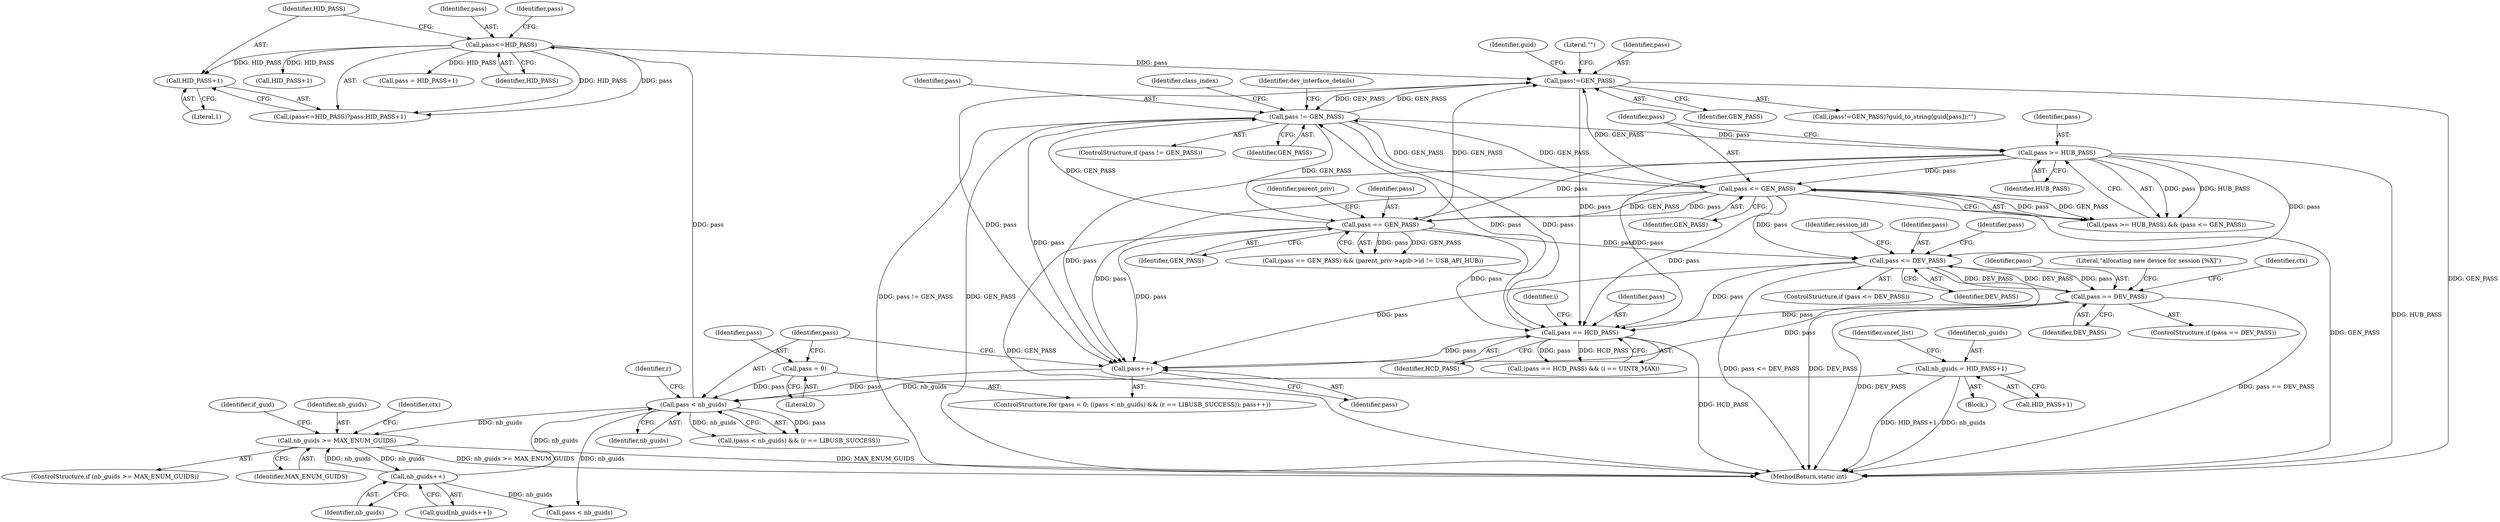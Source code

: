 digraph "1_Chrome_ac149a8d4371c0e01e0934fdd57b09e86f96b5b9_29@del" {
"1000249" [label="(Call,HID_PASS+1)"];
"1000245" [label="(Call,pass<=HID_PASS)"];
"1000228" [label="(Call,pass < nb_guids)"];
"1000224" [label="(Call,pass = 0)"];
"1000234" [label="(Call,pass++)"];
"1000677" [label="(Call,pass <= DEV_PASS)"];
"1000663" [label="(Call,pass == GEN_PASS)"];
"1000421" [label="(Call,pass >= HUB_PASS)"];
"1000305" [label="(Call,pass != GEN_PASS)"];
"1000292" [label="(Call,pass == HCD_PASS)"];
"1000696" [label="(Call,pass == DEV_PASS)"];
"1000253" [label="(Call,pass!=GEN_PASS)"];
"1000424" [label="(Call,pass <= GEN_PASS)"];
"1000545" [label="(Call,nb_guids++)"];
"1000522" [label="(Call,nb_guids >= MAX_ENUM_GUIDS)"];
"1000203" [label="(Call,nb_guids = HID_PASS+1)"];
"1000232" [label="(Identifier,r)"];
"1000521" [label="(ControlStructure,if (nb_guids >= MAX_ENUM_GUIDS))"];
"1000292" [label="(Call,pass == HCD_PASS)"];
"1000425" [label="(Identifier,pass)"];
"1000203" [label="(Call,nb_guids = HID_PASS+1)"];
"1001072" [label="(Call,HID_PASS+1)"];
"1000677" [label="(Call,pass <= DEV_PASS)"];
"1000253" [label="(Call,pass!=GEN_PASS)"];
"1000304" [label="(ControlStructure,if (pass != GEN_PASS))"];
"1000250" [label="(Identifier,HID_PASS)"];
"1000209" [label="(Identifier,unref_list)"];
"1000226" [label="(Literal,0)"];
"1000669" [label="(Identifier,parent_priv)"];
"1000235" [label="(Identifier,pass)"];
"1000260" [label="(Literal,\"\")"];
"1000293" [label="(Identifier,pass)"];
"1000246" [label="(Identifier,pass)"];
"1000229" [label="(Identifier,pass)"];
"1000227" [label="(Call,(pass < nb_guids) && (r == LIBUSB_SUCCESS))"];
"1000664" [label="(Identifier,pass)"];
"1000697" [label="(Identifier,pass)"];
"1001070" [label="(Call,pass = HID_PASS+1)"];
"1000663" [label="(Call,pass == GEN_PASS)"];
"1000296" [label="(Identifier,i)"];
"1001103" [label="(MethodReturn,static int)"];
"1000249" [label="(Call,HID_PASS+1)"];
"1000248" [label="(Identifier,pass)"];
"1000423" [label="(Identifier,HUB_PASS)"];
"1000426" [label="(Identifier,GEN_PASS)"];
"1000107" [label="(Block,)"];
"1000234" [label="(Call,pass++)"];
"1000545" [label="(Call,nb_guids++)"];
"1000676" [label="(ControlStructure,if (pass <= DEV_PASS))"];
"1000254" [label="(Identifier,pass)"];
"1000682" [label="(Identifier,session_id)"];
"1000230" [label="(Identifier,nb_guids)"];
"1000523" [label="(Identifier,nb_guids)"];
"1000255" [label="(Identifier,GEN_PASS)"];
"1000665" [label="(Identifier,GEN_PASS)"];
"1000422" [label="(Identifier,pass)"];
"1000205" [label="(Call,HID_PASS+1)"];
"1000247" [label="(Identifier,HID_PASS)"];
"1000291" [label="(Call,(pass == HCD_PASS) && (i == UINT8_MAX))"];
"1000546" [label="(Identifier,nb_guids)"];
"1000524" [label="(Identifier,MAX_ENUM_GUIDS)"];
"1000223" [label="(ControlStructure,for (pass = 0; ((pass < nb_guids) && (r == LIBUSB_SUCCESS)); pass++))"];
"1000351" [label="(Identifier,class_index)"];
"1000310" [label="(Identifier,dev_interface_details)"];
"1000695" [label="(ControlStructure,if (pass == DEV_PASS))"];
"1000225" [label="(Identifier,pass)"];
"1000522" [label="(Call,nb_guids >= MAX_ENUM_GUIDS)"];
"1000696" [label="(Call,pass == DEV_PASS)"];
"1000305" [label="(Call,pass != GEN_PASS)"];
"1000678" [label="(Identifier,pass)"];
"1000527" [label="(Identifier,ctx)"];
"1000543" [label="(Call,guid[nb_guids++])"];
"1000244" [label="(Call,(pass<=HID_PASS)?pass:HID_PASS+1)"];
"1000706" [label="(Literal,\"allocating new device for session [%X]\")"];
"1000228" [label="(Call,pass < nb_guids)"];
"1000532" [label="(Identifier,if_guid)"];
"1000251" [label="(Literal,1)"];
"1000204" [label="(Identifier,nb_guids)"];
"1001075" [label="(Call,pass < nb_guids)"];
"1000224" [label="(Call,pass = 0)"];
"1000701" [label="(Identifier,ctx)"];
"1000421" [label="(Call,pass >= HUB_PASS)"];
"1000420" [label="(Call,(pass >= HUB_PASS) && (pass <= GEN_PASS))"];
"1000307" [label="(Identifier,GEN_PASS)"];
"1000679" [label="(Identifier,DEV_PASS)"];
"1000252" [label="(Call,(pass!=GEN_PASS)?guid_to_string(guid[pass]):\"\")"];
"1000306" [label="(Identifier,pass)"];
"1000769" [label="(Identifier,pass)"];
"1000245" [label="(Call,pass<=HID_PASS)"];
"1000662" [label="(Call,(pass == GEN_PASS) && (parent_priv->apib->id != USB_API_HUB))"];
"1000698" [label="(Identifier,DEV_PASS)"];
"1000424" [label="(Call,pass <= GEN_PASS)"];
"1000294" [label="(Identifier,HCD_PASS)"];
"1000258" [label="(Identifier,guid)"];
"1000249" -> "1000244"  [label="AST: "];
"1000249" -> "1000251"  [label="CFG: "];
"1000250" -> "1000249"  [label="AST: "];
"1000251" -> "1000249"  [label="AST: "];
"1000244" -> "1000249"  [label="CFG: "];
"1000245" -> "1000249"  [label="DDG: HID_PASS"];
"1000245" -> "1000244"  [label="AST: "];
"1000245" -> "1000247"  [label="CFG: "];
"1000246" -> "1000245"  [label="AST: "];
"1000247" -> "1000245"  [label="AST: "];
"1000248" -> "1000245"  [label="CFG: "];
"1000250" -> "1000245"  [label="CFG: "];
"1000228" -> "1000245"  [label="DDG: pass"];
"1000245" -> "1000244"  [label="DDG: pass"];
"1000245" -> "1000244"  [label="DDG: HID_PASS"];
"1000245" -> "1000253"  [label="DDG: pass"];
"1000245" -> "1001070"  [label="DDG: HID_PASS"];
"1000245" -> "1001072"  [label="DDG: HID_PASS"];
"1000228" -> "1000227"  [label="AST: "];
"1000228" -> "1000230"  [label="CFG: "];
"1000229" -> "1000228"  [label="AST: "];
"1000230" -> "1000228"  [label="AST: "];
"1000232" -> "1000228"  [label="CFG: "];
"1000227" -> "1000228"  [label="CFG: "];
"1000228" -> "1000227"  [label="DDG: pass"];
"1000228" -> "1000227"  [label="DDG: nb_guids"];
"1000224" -> "1000228"  [label="DDG: pass"];
"1000234" -> "1000228"  [label="DDG: pass"];
"1000545" -> "1000228"  [label="DDG: nb_guids"];
"1000203" -> "1000228"  [label="DDG: nb_guids"];
"1000228" -> "1000522"  [label="DDG: nb_guids"];
"1000228" -> "1001075"  [label="DDG: nb_guids"];
"1000224" -> "1000223"  [label="AST: "];
"1000224" -> "1000226"  [label="CFG: "];
"1000225" -> "1000224"  [label="AST: "];
"1000226" -> "1000224"  [label="AST: "];
"1000229" -> "1000224"  [label="CFG: "];
"1000234" -> "1000223"  [label="AST: "];
"1000234" -> "1000235"  [label="CFG: "];
"1000235" -> "1000234"  [label="AST: "];
"1000229" -> "1000234"  [label="CFG: "];
"1000677" -> "1000234"  [label="DDG: pass"];
"1000696" -> "1000234"  [label="DDG: pass"];
"1000253" -> "1000234"  [label="DDG: pass"];
"1000421" -> "1000234"  [label="DDG: pass"];
"1000292" -> "1000234"  [label="DDG: pass"];
"1000663" -> "1000234"  [label="DDG: pass"];
"1000424" -> "1000234"  [label="DDG: pass"];
"1000305" -> "1000234"  [label="DDG: pass"];
"1000677" -> "1000676"  [label="AST: "];
"1000677" -> "1000679"  [label="CFG: "];
"1000678" -> "1000677"  [label="AST: "];
"1000679" -> "1000677"  [label="AST: "];
"1000682" -> "1000677"  [label="CFG: "];
"1000769" -> "1000677"  [label="CFG: "];
"1000677" -> "1001103"  [label="DDG: pass <= DEV_PASS"];
"1000677" -> "1001103"  [label="DDG: DEV_PASS"];
"1000677" -> "1000292"  [label="DDG: pass"];
"1000663" -> "1000677"  [label="DDG: pass"];
"1000421" -> "1000677"  [label="DDG: pass"];
"1000424" -> "1000677"  [label="DDG: pass"];
"1000696" -> "1000677"  [label="DDG: DEV_PASS"];
"1000677" -> "1000696"  [label="DDG: pass"];
"1000677" -> "1000696"  [label="DDG: DEV_PASS"];
"1000663" -> "1000662"  [label="AST: "];
"1000663" -> "1000665"  [label="CFG: "];
"1000664" -> "1000663"  [label="AST: "];
"1000665" -> "1000663"  [label="AST: "];
"1000669" -> "1000663"  [label="CFG: "];
"1000662" -> "1000663"  [label="CFG: "];
"1000663" -> "1001103"  [label="DDG: GEN_PASS"];
"1000663" -> "1000253"  [label="DDG: GEN_PASS"];
"1000663" -> "1000292"  [label="DDG: pass"];
"1000663" -> "1000305"  [label="DDG: GEN_PASS"];
"1000663" -> "1000662"  [label="DDG: pass"];
"1000663" -> "1000662"  [label="DDG: GEN_PASS"];
"1000421" -> "1000663"  [label="DDG: pass"];
"1000424" -> "1000663"  [label="DDG: pass"];
"1000424" -> "1000663"  [label="DDG: GEN_PASS"];
"1000305" -> "1000663"  [label="DDG: GEN_PASS"];
"1000421" -> "1000420"  [label="AST: "];
"1000421" -> "1000423"  [label="CFG: "];
"1000422" -> "1000421"  [label="AST: "];
"1000423" -> "1000421"  [label="AST: "];
"1000425" -> "1000421"  [label="CFG: "];
"1000420" -> "1000421"  [label="CFG: "];
"1000421" -> "1001103"  [label="DDG: HUB_PASS"];
"1000421" -> "1000292"  [label="DDG: pass"];
"1000421" -> "1000420"  [label="DDG: pass"];
"1000421" -> "1000420"  [label="DDG: HUB_PASS"];
"1000305" -> "1000421"  [label="DDG: pass"];
"1000421" -> "1000424"  [label="DDG: pass"];
"1000305" -> "1000304"  [label="AST: "];
"1000305" -> "1000307"  [label="CFG: "];
"1000306" -> "1000305"  [label="AST: "];
"1000307" -> "1000305"  [label="AST: "];
"1000310" -> "1000305"  [label="CFG: "];
"1000351" -> "1000305"  [label="CFG: "];
"1000305" -> "1001103"  [label="DDG: pass != GEN_PASS"];
"1000305" -> "1001103"  [label="DDG: GEN_PASS"];
"1000305" -> "1000253"  [label="DDG: GEN_PASS"];
"1000305" -> "1000292"  [label="DDG: pass"];
"1000292" -> "1000305"  [label="DDG: pass"];
"1000253" -> "1000305"  [label="DDG: GEN_PASS"];
"1000424" -> "1000305"  [label="DDG: GEN_PASS"];
"1000305" -> "1000424"  [label="DDG: GEN_PASS"];
"1000292" -> "1000291"  [label="AST: "];
"1000292" -> "1000294"  [label="CFG: "];
"1000293" -> "1000292"  [label="AST: "];
"1000294" -> "1000292"  [label="AST: "];
"1000296" -> "1000292"  [label="CFG: "];
"1000291" -> "1000292"  [label="CFG: "];
"1000292" -> "1001103"  [label="DDG: HCD_PASS"];
"1000292" -> "1000291"  [label="DDG: pass"];
"1000292" -> "1000291"  [label="DDG: HCD_PASS"];
"1000696" -> "1000292"  [label="DDG: pass"];
"1000253" -> "1000292"  [label="DDG: pass"];
"1000424" -> "1000292"  [label="DDG: pass"];
"1000696" -> "1000695"  [label="AST: "];
"1000696" -> "1000698"  [label="CFG: "];
"1000697" -> "1000696"  [label="AST: "];
"1000698" -> "1000696"  [label="AST: "];
"1000701" -> "1000696"  [label="CFG: "];
"1000706" -> "1000696"  [label="CFG: "];
"1000696" -> "1001103"  [label="DDG: pass == DEV_PASS"];
"1000696" -> "1001103"  [label="DDG: DEV_PASS"];
"1000253" -> "1000252"  [label="AST: "];
"1000253" -> "1000255"  [label="CFG: "];
"1000254" -> "1000253"  [label="AST: "];
"1000255" -> "1000253"  [label="AST: "];
"1000258" -> "1000253"  [label="CFG: "];
"1000260" -> "1000253"  [label="CFG: "];
"1000253" -> "1001103"  [label="DDG: GEN_PASS"];
"1000424" -> "1000253"  [label="DDG: GEN_PASS"];
"1000424" -> "1000420"  [label="AST: "];
"1000424" -> "1000426"  [label="CFG: "];
"1000425" -> "1000424"  [label="AST: "];
"1000426" -> "1000424"  [label="AST: "];
"1000420" -> "1000424"  [label="CFG: "];
"1000424" -> "1001103"  [label="DDG: GEN_PASS"];
"1000424" -> "1000420"  [label="DDG: pass"];
"1000424" -> "1000420"  [label="DDG: GEN_PASS"];
"1000545" -> "1000543"  [label="AST: "];
"1000545" -> "1000546"  [label="CFG: "];
"1000546" -> "1000545"  [label="AST: "];
"1000543" -> "1000545"  [label="CFG: "];
"1000545" -> "1000522"  [label="DDG: nb_guids"];
"1000522" -> "1000545"  [label="DDG: nb_guids"];
"1000545" -> "1001075"  [label="DDG: nb_guids"];
"1000522" -> "1000521"  [label="AST: "];
"1000522" -> "1000524"  [label="CFG: "];
"1000523" -> "1000522"  [label="AST: "];
"1000524" -> "1000522"  [label="AST: "];
"1000527" -> "1000522"  [label="CFG: "];
"1000532" -> "1000522"  [label="CFG: "];
"1000522" -> "1001103"  [label="DDG: MAX_ENUM_GUIDS"];
"1000522" -> "1001103"  [label="DDG: nb_guids >= MAX_ENUM_GUIDS"];
"1000203" -> "1000107"  [label="AST: "];
"1000203" -> "1000205"  [label="CFG: "];
"1000204" -> "1000203"  [label="AST: "];
"1000205" -> "1000203"  [label="AST: "];
"1000209" -> "1000203"  [label="CFG: "];
"1000203" -> "1001103"  [label="DDG: HID_PASS+1"];
"1000203" -> "1001103"  [label="DDG: nb_guids"];
}
